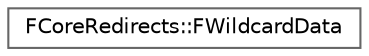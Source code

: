 digraph "Graphical Class Hierarchy"
{
 // INTERACTIVE_SVG=YES
 // LATEX_PDF_SIZE
  bgcolor="transparent";
  edge [fontname=Helvetica,fontsize=10,labelfontname=Helvetica,labelfontsize=10];
  node [fontname=Helvetica,fontsize=10,shape=box,height=0.2,width=0.4];
  rankdir="LR";
  Node0 [id="Node000000",label="FCoreRedirects::FWildcardData",height=0.2,width=0.4,color="grey40", fillcolor="white", style="filled",URL="$dd/d79/structFCoreRedirects_1_1FWildcardData.html",tooltip="Container for managing Wildcard redirects (substrings, prefixes, suffixes)"];
}
